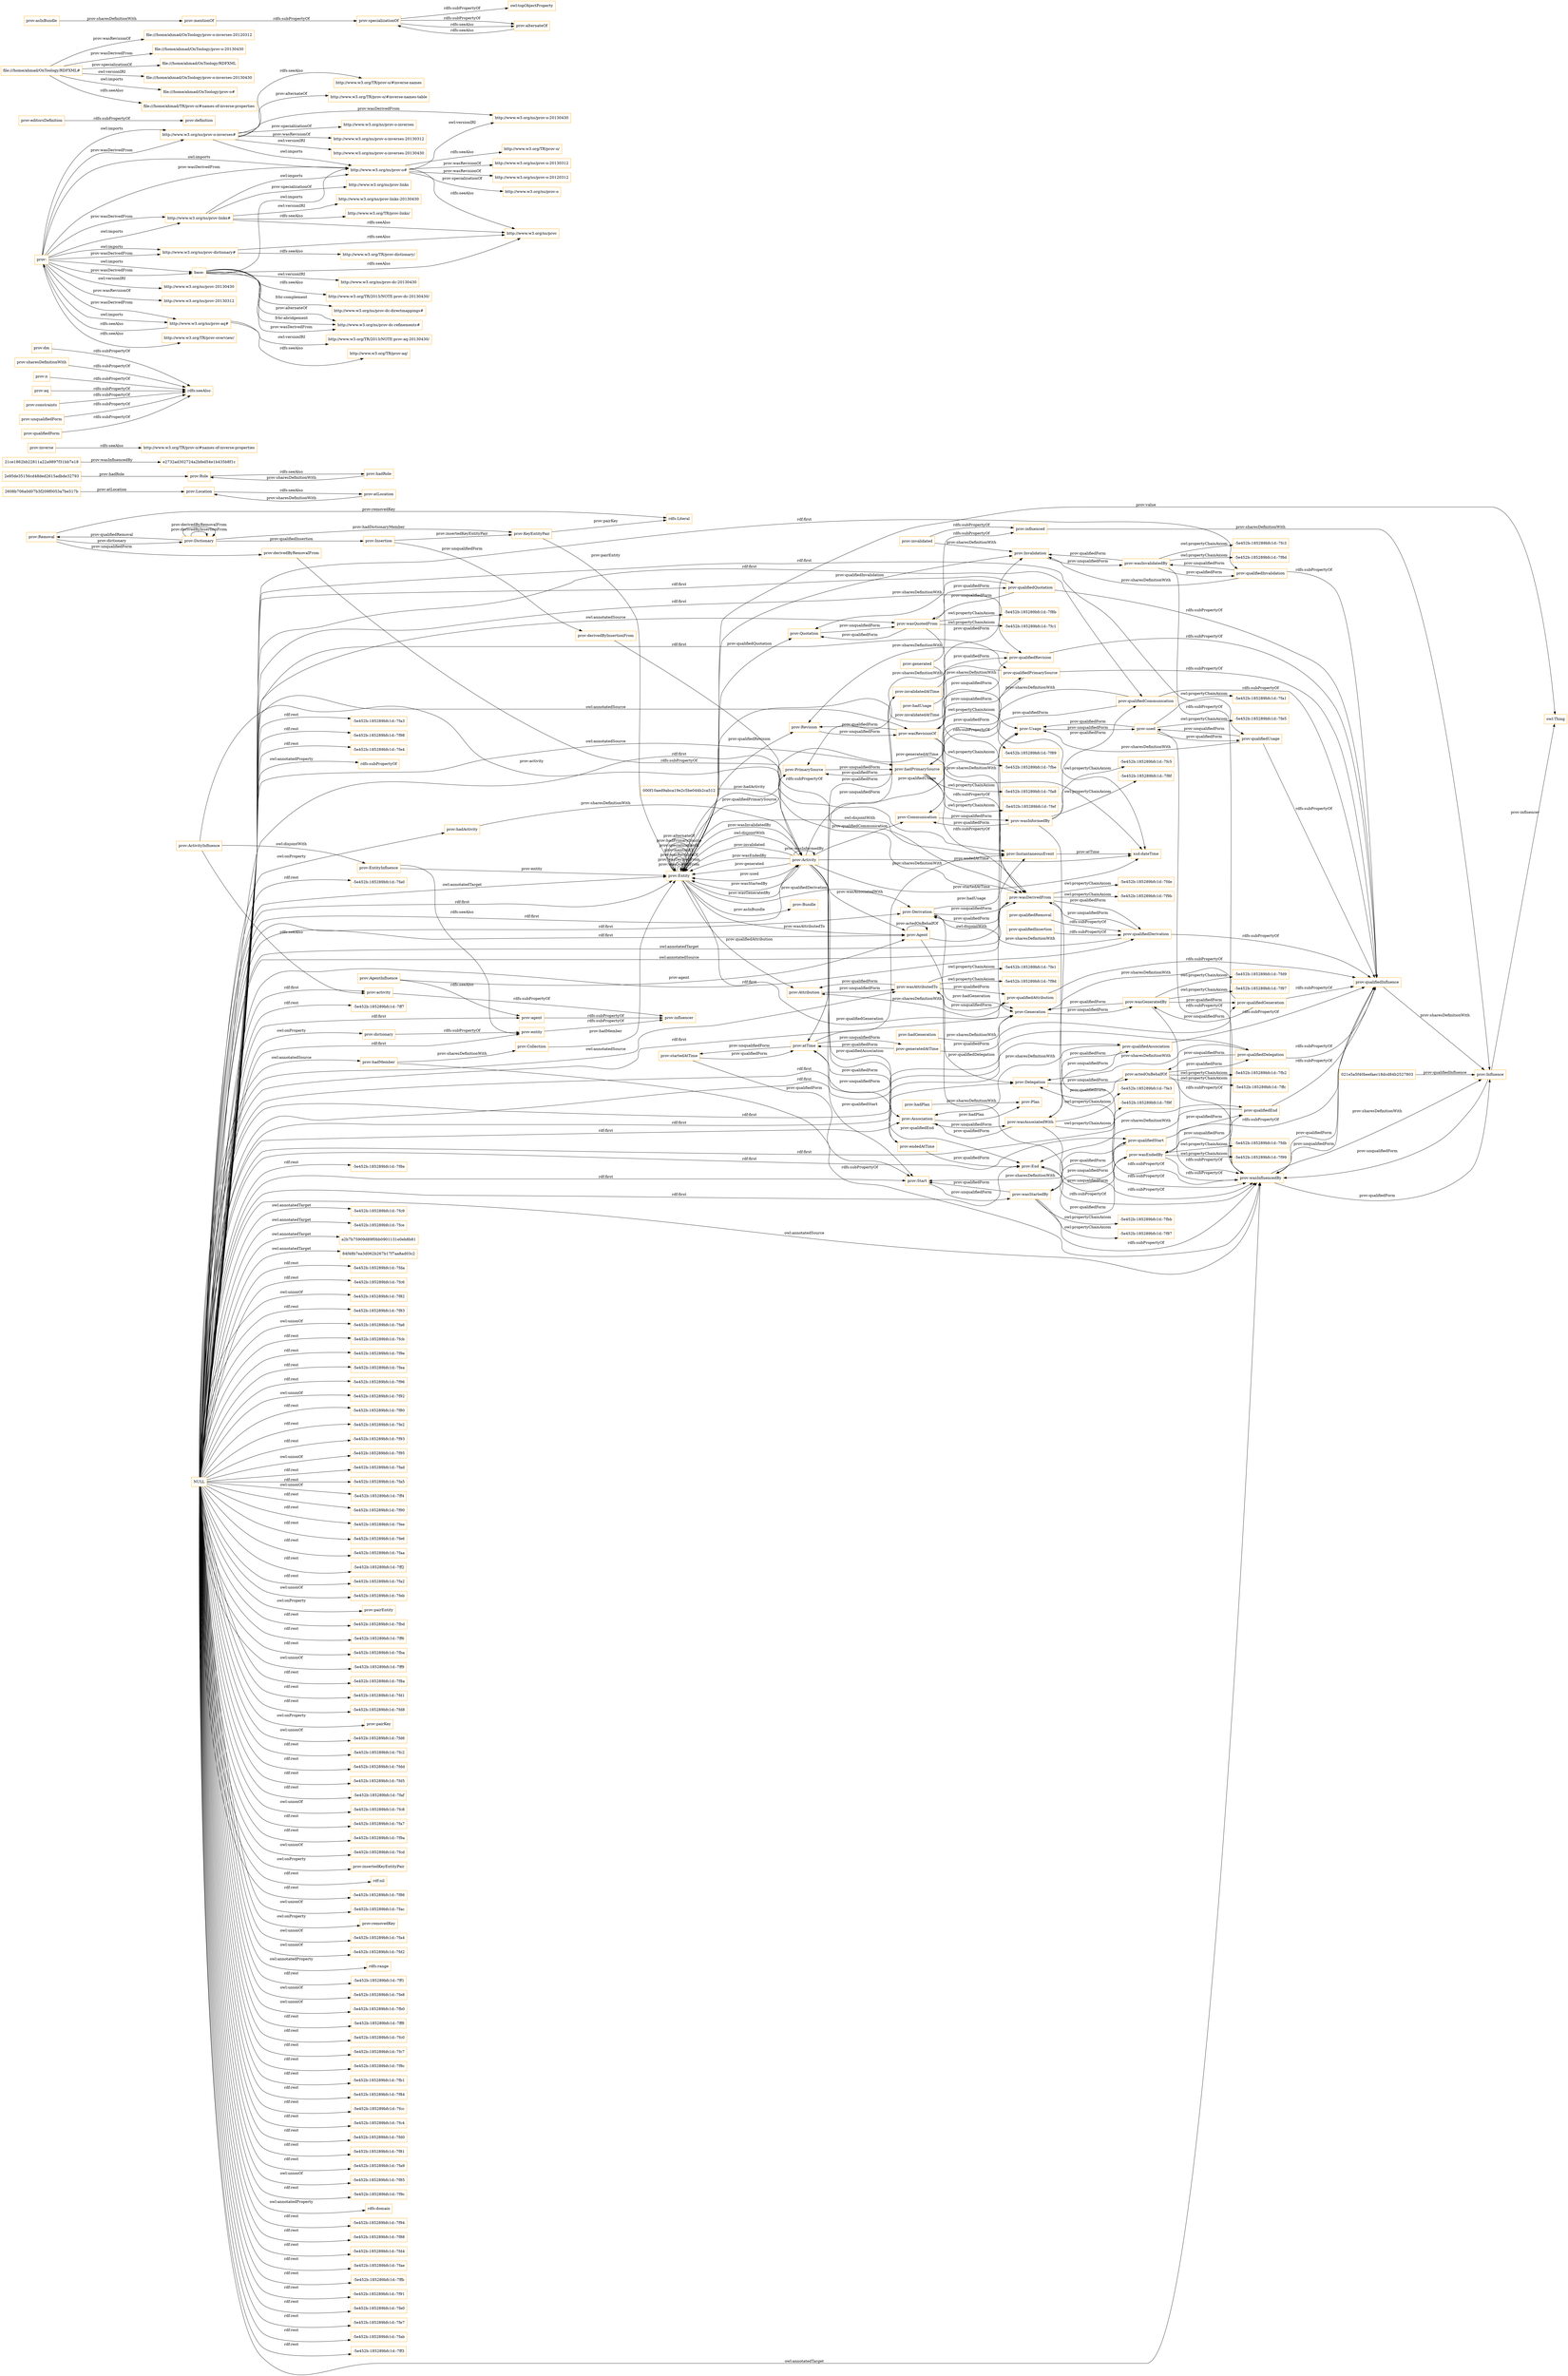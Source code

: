 digraph ar2dtool_diagram { 
rankdir=LR;
size="1501"
node [shape = rectangle, color="orange"]; "prov:End" "prov:Bundle" "prov:Association" "prov:Dictionary" "prov:Activity" "prov:Derivation" "prov:AgentInfluence" "prov:Location" "prov:Revision" "prov:Start" "prov:Insertion" "prov:Agent" "prov:Communication" "prov:Generation" "prov:PrimarySource" "prov:Usage" "prov:Role" "prov:Plan" "prov:Quotation" "-5e452b:185289bfc1d:-7fc9" "prov:Invalidation" "prov:Delegation" "-5e452b:185289bfc1d:-7fce" "prov:InstantaneousEvent" "prov:Attribution" "prov:KeyEntityPair" "prov:Removal" "owl:Thing" "prov:Influence" "prov:EntityInfluence" "prov:Collection" "prov:Entity" "prov:ActivityInfluence" "2608b706a0d07b3f209f0053a7be517b" "21ce1862bb22811a22a9897f31bb7e18" "a2b7b75909d89f0bb0901131e0eb8b81" "84f48b7ea3d062b267b17f7aa8ad03c2" "e2732ad302724a2bfed54e1b435b8f1c" "021e5a5f40beefaec18dcd84b2527803" "2e95de35156cd48ded2615adbde32793" "000f10aed9abca19e2c5be044b2ca512" ; /*classes style*/
	"prov:qualifiedQuotation" -> "prov:wasQuotedFrom" [ label = "prov:unqualifiedForm" ];
	"prov:qualifiedQuotation" -> "prov:Quotation" [ label = "prov:sharesDefinitionWith" ];
	"prov:qualifiedQuotation" -> "prov:qualifiedInfluence" [ label = "rdfs:subPropertyOf" ];
	"prov:inverse" -> "http://www.w3.org/TR/prov-o/#names-of-inverse-properties" [ label = "rdfs:seeAlso" ];
	"prov:atLocation" -> "prov:Location" [ label = "prov:sharesDefinitionWith" ];
	"prov:Invalidation" -> "prov:wasInvalidatedBy" [ label = "prov:unqualifiedForm" ];
	"prov:Quotation" -> "prov:wasQuotedFrom" [ label = "prov:unqualifiedForm" ];
	"prov:Location" -> "prov:atLocation" [ label = "rdfs:seeAlso" ];
	"prov:Communication" -> "prov:wasInformedBy" [ label = "prov:unqualifiedForm" ];
	"prov:dm" -> "rdfs:seeAlso" [ label = "rdfs:subPropertyOf" ];
	"prov:ActivityInfluence" -> "prov:activity" [ label = "rdfs:seeAlso" ];
	"prov:ActivityInfluence" -> "prov:EntityInfluence" [ label = "owl:disjointWith" ];
	"prov:entity" -> "prov:influencer" [ label = "rdfs:subPropertyOf" ];
	"prov:qualifiedDelegation" -> "prov:Delegation" [ label = "prov:sharesDefinitionWith" ];
	"prov:qualifiedDelegation" -> "prov:actedOnBehalfOf" [ label = "prov:unqualifiedForm" ];
	"prov:qualifiedDelegation" -> "prov:qualifiedInfluence" [ label = "rdfs:subPropertyOf" ];
	"prov:used" -> "-5e452b:185289bfc1d:-7fe5" [ label = "owl:propertyChainAxiom" ];
	"prov:used" -> "prov:wasInfluencedBy" [ label = "rdfs:subPropertyOf" ];
	"prov:used" -> "prov:Usage" [ label = "prov:qualifiedForm" ];
	"prov:used" -> "prov:qualifiedUsage" [ label = "prov:qualifiedForm" ];
	"prov:used" -> "-5e452b:185289bfc1d:-7fa1" [ label = "owl:propertyChainAxiom" ];
	"prov:qualifiedStart" -> "prov:Start" [ label = "prov:sharesDefinitionWith" ];
	"prov:qualifiedStart" -> "prov:wasStartedBy" [ label = "prov:unqualifiedForm" ];
	"prov:qualifiedStart" -> "prov:qualifiedInfluence" [ label = "rdfs:subPropertyOf" ];
	"http://www.w3.org/ns/prov-o-inverses#" -> "http://www.w3.org/TR/prov-o/#inverse-names" [ label = "rdfs:seeAlso" ];
	"http://www.w3.org/ns/prov-o-inverses#" -> "http://www.w3.org/TR/prov-o/#inverse-names-table" [ label = "prov:alternateOf" ];
	"http://www.w3.org/ns/prov-o-inverses#" -> "http://www.w3.org/ns/prov-o#" [ label = "owl:imports" ];
	"http://www.w3.org/ns/prov-o-inverses#" -> "http://www.w3.org/ns/prov-o-20130430" [ label = "prov:wasDerivedFrom" ];
	"http://www.w3.org/ns/prov-o-inverses#" -> "http://www.w3.org/ns/prov-o-inverses" [ label = "prov:specializationOf" ];
	"http://www.w3.org/ns/prov-o-inverses#" -> "http://www.w3.org/ns/prov-o-inverses-20130312" [ label = "prov:wasRevisionOf" ];
	"http://www.w3.org/ns/prov-o-inverses#" -> "http://www.w3.org/ns/prov-o-inverses-20130430" [ label = "owl:versionIRI" ];
	"prov:qualifiedAssociation" -> "prov:Association" [ label = "prov:sharesDefinitionWith" ];
	"prov:qualifiedAssociation" -> "prov:wasAssociatedWith" [ label = "prov:unqualifiedForm" ];
	"prov:qualifiedAssociation" -> "prov:qualifiedInfluence" [ label = "rdfs:subPropertyOf" ];
	"prov:actedOnBehalfOf" -> "prov:qualifiedDelegation" [ label = "prov:qualifiedForm" ];
	"prov:actedOnBehalfOf" -> "prov:Delegation" [ label = "prov:qualifiedForm" ];
	"prov:actedOnBehalfOf" -> "-5e452b:185289bfc1d:-7ffc" [ label = "owl:propertyChainAxiom" ];
	"prov:actedOnBehalfOf" -> "prov:wasInfluencedBy" [ label = "rdfs:subPropertyOf" ];
	"prov:actedOnBehalfOf" -> "-5e452b:185289bfc1d:-7fb2" [ label = "owl:propertyChainAxiom" ];
	"prov:qualifiedCommunication" -> "prov:Communication" [ label = "prov:sharesDefinitionWith" ];
	"prov:qualifiedCommunication" -> "prov:Communication" [ label = "prov:qualifiedForm" ];
	"prov:qualifiedCommunication" -> "prov:qualifiedInfluence" [ label = "rdfs:subPropertyOf" ];
	"prov:wasRevisionOf" -> "prov:Revision" [ label = "prov:qualifiedForm" ];
	"prov:wasRevisionOf" -> "prov:qualifiedRevision" [ label = "prov:qualifiedForm" ];
	"prov:wasRevisionOf" -> "-5e452b:185289bfc1d:-7fbe" [ label = "owl:propertyChainAxiom" ];
	"prov:wasRevisionOf" -> "prov:wasDerivedFrom" [ label = "rdfs:subPropertyOf" ];
	"prov:wasRevisionOf" -> "-5e452b:185289bfc1d:-7f89" [ label = "owl:propertyChainAxiom" ];
	"prov:" -> "http://www.w3.org/ns/prov-20130430" [ label = "owl:versionIRI" ];
	"prov:" -> "http://www.w3.org/ns/prov-dictionary#" [ label = "owl:imports" ];
	"prov:" -> "http://www.w3.org/ns/prov-o#" [ label = "owl:imports" ];
	"prov:" -> "http://www.w3.org/ns/prov-links#" [ label = "prov:wasDerivedFrom" ];
	"prov:" -> "http://www.w3.org/ns/prov-dictionary#" [ label = "prov:wasDerivedFrom" ];
	"prov:" -> "http://www.w3.org/ns/prov-20130312" [ label = "prov:wasRevisionOf" ];
	"prov:" -> "base:" [ label = "owl:imports" ];
	"prov:" -> "http://www.w3.org/ns/prov-aq#" [ label = "prov:wasDerivedFrom" ];
	"prov:" -> "base:" [ label = "prov:wasDerivedFrom" ];
	"prov:" -> "http://www.w3.org/ns/prov-links#" [ label = "owl:imports" ];
	"prov:" -> "http://www.w3.org/ns/prov-o-inverses#" [ label = "owl:imports" ];
	"prov:" -> "http://www.w3.org/ns/prov-o-inverses#" [ label = "prov:wasDerivedFrom" ];
	"prov:" -> "http://www.w3.org/ns/prov-aq#" [ label = "owl:imports" ];
	"prov:" -> "http://www.w3.org/TR/prov-overview/" [ label = "rdfs:seeAlso" ];
	"prov:" -> "http://www.w3.org/ns/prov-o#" [ label = "prov:wasDerivedFrom" ];
	"prov:editorsDefinition" -> "prov:definition" [ label = "rdfs:subPropertyOf" ];
	"prov:wasDerivedFrom" -> "-5e452b:185289bfc1d:-7fde" [ label = "owl:propertyChainAxiom" ];
	"prov:wasDerivedFrom" -> "prov:Derivation" [ label = "prov:qualifiedForm" ];
	"prov:wasDerivedFrom" -> "prov:qualifiedDerivation" [ label = "prov:qualifiedForm" ];
	"prov:wasDerivedFrom" -> "prov:wasInfluencedBy" [ label = "rdfs:subPropertyOf" ];
	"prov:wasDerivedFrom" -> "-5e452b:185289bfc1d:-7f9b" [ label = "owl:propertyChainAxiom" ];
	"prov:wasEndedBy" -> "prov:qualifiedEnd" [ label = "prov:qualifiedForm" ];
	"prov:wasEndedBy" -> "-5e452b:185289bfc1d:-7fdb" [ label = "owl:propertyChainAxiom" ];
	"prov:wasEndedBy" -> "prov:End" [ label = "prov:qualifiedForm" ];
	"prov:wasEndedBy" -> "prov:wasInfluencedBy" [ label = "rdfs:subPropertyOf" ];
	"prov:wasEndedBy" -> "-5e452b:185289bfc1d:-7f99" [ label = "owl:propertyChainAxiom" ];
	"prov:PrimarySource" -> "prov:hadPrimarySource" [ label = "prov:unqualifiedForm" ];
	"prov:wasAttributedTo" -> "prov:Attribution" [ label = "prov:qualifiedForm" ];
	"prov:wasAttributedTo" -> "-5e452b:185289bfc1d:-7fe1" [ label = "owl:propertyChainAxiom" ];
	"prov:wasAttributedTo" -> "prov:wasInfluencedBy" [ label = "rdfs:subPropertyOf" ];
	"prov:wasAttributedTo" -> "prov:qualifiedAttribution" [ label = "prov:qualifiedForm" ];
	"prov:wasAttributedTo" -> "-5e452b:185289bfc1d:-7f9d" [ label = "owl:propertyChainAxiom" ];
	"prov:Role" -> "prov:hadRole" [ label = "rdfs:seeAlso" ];
	"prov:Attribution" -> "prov:wasAttributedTo" [ label = "prov:unqualifiedForm" ];
	"prov:hadPrimarySource" -> "prov:PrimarySource" [ label = "prov:qualifiedForm" ];
	"prov:hadPrimarySource" -> "-5e452b:185289bfc1d:-7fef" [ label = "owl:propertyChainAxiom" ];
	"prov:hadPrimarySource" -> "prov:qualifiedPrimarySource" [ label = "prov:qualifiedForm" ];
	"prov:hadPrimarySource" -> "prov:wasDerivedFrom" [ label = "rdfs:subPropertyOf" ];
	"prov:hadPrimarySource" -> "-5e452b:185289bfc1d:-7fa8" [ label = "owl:propertyChainAxiom" ];
	"prov:qualifiedPrimarySource" -> "prov:qualifiedInfluence" [ label = "rdfs:subPropertyOf" ];
	"prov:qualifiedPrimarySource" -> "prov:PrimarySource" [ label = "prov:sharesDefinitionWith" ];
	"prov:qualifiedPrimarySource" -> "prov:hadPrimarySource" [ label = "prov:unqualifiedForm" ];
	"prov:invalidated" -> "prov:influenced" [ label = "rdfs:subPropertyOf" ];
	"prov:invalidated" -> "prov:Invalidation" [ label = "prov:sharesDefinitionWith" ];
	"prov:generated" -> "prov:Generation" [ label = "prov:sharesDefinitionWith" ];
	"prov:generated" -> "prov:influenced" [ label = "rdfs:subPropertyOf" ];
	"prov:Delegation" -> "prov:actedOnBehalfOf" [ label = "prov:unqualifiedForm" ];
	"prov:Derivation" -> "prov:wasDerivedFrom" [ label = "prov:unqualifiedForm" ];
	"file:///home/ahmad/OnToology/RDFXML#" -> "file:///home/ahmad/OnToology/prov-o-inverses-20120312" [ label = "prov:wasRevisionOf" ];
	"file:///home/ahmad/OnToology/RDFXML#" -> "file:///home/ahmad/OnToology/prov-o-20130430" [ label = "prov:wasDerivedFrom" ];
	"file:///home/ahmad/OnToology/RDFXML#" -> "file:///home/ahmad/OnToology/RDFXML" [ label = "prov:specializationOf" ];
	"file:///home/ahmad/OnToology/RDFXML#" -> "file:///home/ahmad/OnToology/prov-o-inverses-20130430" [ label = "owl:versionIRI" ];
	"file:///home/ahmad/OnToology/RDFXML#" -> "file:///home/ahmad/OnToology/prov-o#" [ label = "owl:imports" ];
	"file:///home/ahmad/OnToology/RDFXML#" -> "file:///home/ahmad/TR/prov-o/#names-of-inverse-properties" [ label = "rdfs:seeAlso" ];
	"prov:Association" -> "prov:wasAssociatedWith" [ label = "prov:unqualifiedForm" ];
	"prov:qualifiedDerivation" -> "prov:wasDerivedFrom" [ label = "prov:unqualifiedForm" ];
	"prov:qualifiedDerivation" -> "prov:qualifiedInfluence" [ label = "rdfs:subPropertyOf" ];
	"prov:qualifiedDerivation" -> "prov:Derivation" [ label = "prov:sharesDefinitionWith" ];
	"prov:End" -> "prov:wasEndedBy" [ label = "prov:unqualifiedForm" ];
	"prov:wasInfluencedBy" -> "prov:Influence" [ label = "prov:sharesDefinitionWith" ];
	"prov:wasInfluencedBy" -> "prov:Influence" [ label = "prov:qualifiedForm" ];
	"prov:wasInfluencedBy" -> "prov:qualifiedInfluence" [ label = "prov:qualifiedForm" ];
	"prov:hadPlan" -> "prov:Plan" [ label = "prov:sharesDefinitionWith" ];
	"prov:Usage" -> "prov:used" [ label = "prov:unqualifiedForm" ];
	"prov:hadUsage" -> "prov:Usage" [ label = "prov:sharesDefinitionWith" ];
	"prov:hadMember" -> "prov:Collection" [ label = "prov:sharesDefinitionWith" ];
	"prov:hadMember" -> "prov:wasInfluencedBy" [ label = "rdfs:subPropertyOf" ];
	"prov:Agent" -> "prov:InstantaneousEvent" [ label = "owl:disjointWith" ];
	"prov:agent" -> "prov:influencer" [ label = "rdfs:subPropertyOf" ];
	"prov:hadGeneration" -> "prov:Generation" [ label = "prov:sharesDefinitionWith" ];
	"prov:qualifiedRemoval" -> "prov:qualifiedDerivation" [ label = "rdfs:subPropertyOf" ];
	"http://www.w3.org/ns/prov-dictionary#" -> "http://www.w3.org/ns/prov" [ label = "rdfs:seeAlso" ];
	"http://www.w3.org/ns/prov-dictionary#" -> "http://www.w3.org/TR/prov-dictionary/" [ label = "rdfs:seeAlso" ];
	"http://www.w3.org/ns/prov-links#" -> "http://www.w3.org/ns/prov-links" [ label = "prov:specializationOf" ];
	"http://www.w3.org/ns/prov-links#" -> "http://www.w3.org/ns/prov-links-20130430" [ label = "owl:versionIRI" ];
	"http://www.w3.org/ns/prov-links#" -> "http://www.w3.org/ns/prov-o#" [ label = "owl:imports" ];
	"http://www.w3.org/ns/prov-links#" -> "http://www.w3.org/ns/prov" [ label = "rdfs:seeAlso" ];
	"http://www.w3.org/ns/prov-links#" -> "http://www.w3.org/TR/prov-links/" [ label = "rdfs:seeAlso" ];
	"prov:Start" -> "prov:wasStartedBy" [ label = "prov:unqualifiedForm" ];
	"prov:qualifiedInsertion" -> "prov:qualifiedDerivation" [ label = "rdfs:subPropertyOf" ];
	"prov:Revision" -> "prov:wasRevisionOf" [ label = "prov:unqualifiedForm" ];
	"prov:qualifiedGeneration" -> "prov:wasGeneratedBy" [ label = "prov:unqualifiedForm" ];
	"prov:qualifiedGeneration" -> "prov:qualifiedInfluence" [ label = "rdfs:subPropertyOf" ];
	"prov:qualifiedGeneration" -> "prov:Generation" [ label = "prov:sharesDefinitionWith" ];
	"NULL" -> "-5e452b:185289bfc1d:-7fda" [ label = "rdf:rest" ];
	"NULL" -> "-5e452b:185289bfc1d:-7fc6" [ label = "rdf:rest" ];
	"NULL" -> "-5e452b:185289bfc1d:-7f82" [ label = "owl:unionOf" ];
	"NULL" -> "prov:Start" [ label = "rdf:first" ];
	"NULL" -> "prov:qualifiedRevision" [ label = "rdf:first" ];
	"NULL" -> "-5e452b:185289bfc1d:-7f83" [ label = "rdf:rest" ];
	"NULL" -> "-5e452b:185289bfc1d:-7fa6" [ label = "owl:unionOf" ];
	"NULL" -> "prov:qualifiedStart" [ label = "rdf:first" ];
	"NULL" -> "-5e452b:185289bfc1d:-7fcb" [ label = "rdf:rest" ];
	"NULL" -> "-5e452b:185289bfc1d:-7f9e" [ label = "rdf:rest" ];
	"NULL" -> "-5e452b:185289bfc1d:-7fea" [ label = "rdf:rest" ];
	"NULL" -> "-5e452b:185289bfc1d:-7f96" [ label = "rdf:rest" ];
	"NULL" -> "-5e452b:185289bfc1d:-7f92" [ label = "owl:unionOf" ];
	"NULL" -> "-5e452b:185289bfc1d:-7f80" [ label = "rdf:rest" ];
	"NULL" -> "prov:wasInfluencedBy" [ label = "owl:annotatedTarget" ];
	"NULL" -> "84f48b7ea3d062b267b17f7aa8ad03c2" [ label = "owl:annotatedTarget" ];
	"NULL" -> "-5e452b:185289bfc1d:-7fe2" [ label = "rdf:rest" ];
	"NULL" -> "-5e452b:185289bfc1d:-7f93" [ label = "rdf:rest" ];
	"NULL" -> "-5e452b:185289bfc1d:-7f95" [ label = "owl:unionOf" ];
	"NULL" -> "-5e452b:185289bfc1d:-7fad" [ label = "rdf:rest" ];
	"NULL" -> "prov:Derivation" [ label = "rdf:first" ];
	"NULL" -> "prov:hadMember" [ label = "owl:annotatedSource" ];
	"NULL" -> "-5e452b:185289bfc1d:-7fa5" [ label = "rdf:rest" ];
	"NULL" -> "prov:qualifiedAssociation" [ label = "rdf:first" ];
	"NULL" -> "-5e452b:185289bfc1d:-7ff4" [ label = "owl:unionOf" ];
	"NULL" -> "-5e452b:185289bfc1d:-7f90" [ label = "rdf:rest" ];
	"NULL" -> "-5e452b:185289bfc1d:-7fee" [ label = "rdf:rest" ];
	"NULL" -> "-5e452b:185289bfc1d:-7fe6" [ label = "rdf:rest" ];
	"NULL" -> "-5e452b:185289bfc1d:-7faa" [ label = "rdf:rest" ];
	"NULL" -> "-5e452b:185289bfc1d:-7ff2" [ label = "rdf:rest" ];
	"NULL" -> "-5e452b:185289bfc1d:-7fa2" [ label = "rdf:rest" ];
	"NULL" -> "-5e452b:185289bfc1d:-7feb" [ label = "owl:unionOf" ];
	"NULL" -> "prov:pairEntity" [ label = "owl:onProperty" ];
	"NULL" -> "-5e452b:185289bfc1d:-7fbd" [ label = "rdf:rest" ];
	"NULL" -> "prov:wasDerivedFrom" [ label = "owl:annotatedSource" ];
	"NULL" -> "-5e452b:185289bfc1d:-7ff6" [ label = "rdf:rest" ];
	"NULL" -> "prov:wasInfluencedBy" [ label = "owl:annotatedSource" ];
	"NULL" -> "-5e452b:185289bfc1d:-7fba" [ label = "rdf:rest" ];
	"NULL" -> "prov:wasDerivedFrom" [ label = "owl:annotatedTarget" ];
	"NULL" -> "prov:qualifiedCommunication" [ label = "rdf:first" ];
	"NULL" -> "prov:qualifiedPrimarySource" [ label = "rdf:first" ];
	"NULL" -> "-5e452b:185289bfc1d:-7ff9" [ label = "owl:unionOf" ];
	"NULL" -> "-5e452b:185289bfc1d:-7f8a" [ label = "rdf:rest" ];
	"NULL" -> "-5e452b:185289bfc1d:-7fd1" [ label = "rdf:rest" ];
	"NULL" -> "-5e452b:185289bfc1d:-7fd8" [ label = "rdf:rest" ];
	"NULL" -> "prov:pairKey" [ label = "owl:onProperty" ];
	"NULL" -> "-5e452b:185289bfc1d:-7fd6" [ label = "owl:unionOf" ];
	"NULL" -> "-5e452b:185289bfc1d:-7fc2" [ label = "rdf:rest" ];
	"NULL" -> "prov:wasAttributedTo" [ label = "owl:annotatedSource" ];
	"NULL" -> "prov:Entity" [ label = "rdf:first" ];
	"NULL" -> "-5e452b:185289bfc1d:-7fdd" [ label = "rdf:rest" ];
	"NULL" -> "prov:qualifiedUsage" [ label = "rdf:first" ];
	"NULL" -> "-5e452b:185289bfc1d:-7fd5" [ label = "rdf:rest" ];
	"NULL" -> "prov:entity" [ label = "rdf:first" ];
	"NULL" -> "-5e452b:185289bfc1d:-7faf" [ label = "rdf:rest" ];
	"NULL" -> "-5e452b:185289bfc1d:-7fc8" [ label = "owl:unionOf" ];
	"NULL" -> "-5e452b:185289bfc1d:-7fa7" [ label = "rdf:rest" ];
	"NULL" -> "-5e452b:185289bfc1d:-7f9a" [ label = "rdf:rest" ];
	"NULL" -> "-5e452b:185289bfc1d:-7fcd" [ label = "owl:unionOf" ];
	"NULL" -> "prov:Delegation" [ label = "rdf:first" ];
	"NULL" -> "prov:Entity" [ label = "owl:annotatedTarget" ];
	"NULL" -> "prov:insertedKeyEntityPair" [ label = "owl:onProperty" ];
	"NULL" -> "prov:wasQuotedFrom" [ label = "owl:annotatedSource" ];
	"NULL" -> "rdf:nil" [ label = "rdf:rest" ];
	"NULL" -> "-5e452b:185289bfc1d:-7f86" [ label = "rdf:rest" ];
	"NULL" -> "-5e452b:185289bfc1d:-7fac" [ label = "owl:unionOf" ];
	"NULL" -> "prov:removedKey" [ label = "owl:onProperty" ];
	"NULL" -> "prov:qualifiedInvalidation" [ label = "rdf:first" ];
	"NULL" -> "-5e452b:185289bfc1d:-7fa4" [ label = "owl:unionOf" ];
	"NULL" -> "prov:agent" [ label = "rdf:first" ];
	"NULL" -> "prov:qualifiedEnd" [ label = "rdf:first" ];
	"NULL" -> "-5e452b:185289bfc1d:-7fd2" [ label = "owl:unionOf" ];
	"NULL" -> "rdfs:range" [ label = "owl:annotatedProperty" ];
	"NULL" -> "-5e452b:185289bfc1d:-7ff1" [ label = "rdf:rest" ];
	"NULL" -> "prov:Activity" [ label = "rdf:first" ];
	"NULL" -> "prov:End" [ label = "rdf:first" ];
	"NULL" -> "-5e452b:185289bfc1d:-7fe8" [ label = "owl:unionOf" ];
	"NULL" -> "-5e452b:185289bfc1d:-7fb0" [ label = "owl:unionOf" ];
	"NULL" -> "-5e452b:185289bfc1d:-7ff8" [ label = "rdf:rest" ];
	"NULL" -> "prov:Association" [ label = "rdf:first" ];
	"NULL" -> "-5e452b:185289bfc1d:-7fce" [ label = "owl:annotatedTarget" ];
	"NULL" -> "prov:activity" [ label = "rdf:first" ];
	"NULL" -> "-5e452b:185289bfc1d:-7fc0" [ label = "rdf:rest" ];
	"NULL" -> "-5e452b:185289bfc1d:-7fc7" [ label = "rdf:rest" ];
	"NULL" -> "prov:InstantaneousEvent" [ label = "rdf:first" ];
	"NULL" -> "-5e452b:185289bfc1d:-7f8c" [ label = "rdf:rest" ];
	"NULL" -> "-5e452b:185289bfc1d:-7fb1" [ label = "rdf:rest" ];
	"NULL" -> "-5e452b:185289bfc1d:-7f84" [ label = "rdf:rest" ];
	"NULL" -> "prov:qualifiedDelegation" [ label = "rdf:first" ];
	"NULL" -> "-5e452b:185289bfc1d:-7fc9" [ label = "owl:annotatedTarget" ];
	"NULL" -> "-5e452b:185289bfc1d:-7fcc" [ label = "rdf:rest" ];
	"NULL" -> "-5e452b:185289bfc1d:-7fc4" [ label = "rdf:rest" ];
	"NULL" -> "prov:qualifiedDerivation" [ label = "rdf:first" ];
	"NULL" -> "prov:qualifiedGeneration" [ label = "rdf:first" ];
	"NULL" -> "-5e452b:185289bfc1d:-7fd0" [ label = "rdf:rest" ];
	"NULL" -> "-5e452b:185289bfc1d:-7f81" [ label = "rdf:rest" ];
	"NULL" -> "prov:wasRevisionOf" [ label = "owl:annotatedSource" ];
	"NULL" -> "prov:qualifiedAttribution" [ label = "rdf:first" ];
	"NULL" -> "a2b7b75909d89f0bb0901131e0eb8b81" [ label = "owl:annotatedTarget" ];
	"NULL" -> "prov:hadPrimarySource" [ label = "owl:annotatedSource" ];
	"NULL" -> "-5e452b:185289bfc1d:-7fa9" [ label = "rdf:rest" ];
	"NULL" -> "-5e452b:185289bfc1d:-7f85" [ label = "owl:unionOf" ];
	"NULL" -> "-5e452b:185289bfc1d:-7f9c" [ label = "rdf:rest" ];
	"NULL" -> "rdfs:domain" [ label = "owl:annotatedProperty" ];
	"NULL" -> "prov:hadActivity" [ label = "owl:onProperty" ];
	"NULL" -> "-5e452b:185289bfc1d:-7f94" [ label = "rdf:rest" ];
	"NULL" -> "prov:dictionary" [ label = "owl:onProperty" ];
	"NULL" -> "-5e452b:185289bfc1d:-7f88" [ label = "rdf:rest" ];
	"NULL" -> "-5e452b:185289bfc1d:-7fd4" [ label = "rdf:rest" ];
	"NULL" -> "-5e452b:185289bfc1d:-7fae" [ label = "rdf:rest" ];
	"NULL" -> "-5e452b:185289bfc1d:-7ffb" [ label = "rdf:rest" ];
	"NULL" -> "-5e452b:185289bfc1d:-7f91" [ label = "rdf:rest" ];
	"NULL" -> "-5e452b:185289bfc1d:-7fe0" [ label = "rdf:rest" ];
	"NULL" -> "-5e452b:185289bfc1d:-7fe7" [ label = "rdf:rest" ];
	"NULL" -> "-5e452b:185289bfc1d:-7fab" [ label = "rdf:rest" ];
	"NULL" -> "-5e452b:185289bfc1d:-7ff3" [ label = "rdf:rest" ];
	"NULL" -> "-5e452b:185289bfc1d:-7fa3" [ label = "rdf:rest" ];
	"NULL" -> "-5e452b:185289bfc1d:-7f98" [ label = "rdf:rest" ];
	"NULL" -> "-5e452b:185289bfc1d:-7fe4" [ label = "rdf:rest" ];
	"NULL" -> "rdfs:subPropertyOf" [ label = "owl:annotatedProperty" ];
	"NULL" -> "prov:Agent" [ label = "rdf:first" ];
	"NULL" -> "-5e452b:185289bfc1d:-7fa0" [ label = "rdf:rest" ];
	"NULL" -> "-5e452b:185289bfc1d:-7ff7" [ label = "rdf:rest" ];
	"NULL" -> "prov:qualifiedQuotation" [ label = "rdf:first" ];
	"NULL" -> "-5e452b:185289bfc1d:-7f8e" [ label = "rdf:rest" ];
	"prov:dictionary" -> "prov:entity" [ label = "rdfs:subPropertyOf" ];
	"prov:influenced" -> "prov:Influence" [ label = "prov:sharesDefinitionWith" ];
	"prov:EntityInfluence" -> "prov:entity" [ label = "rdfs:seeAlso" ];
	"prov:asInBundle" -> "prov:mentionOf" [ label = "prov:sharesDefinitionWith" ];
	"prov:Insertion" -> "prov:derivedByInsertionFrom" [ label = "prov:unqualifiedForm" ];
	"prov:hadActivity" -> "prov:Activity" [ label = "prov:sharesDefinitionWith" ];
	"http://www.w3.org/ns/prov-aq#" -> "prov:" [ label = "rdfs:seeAlso" ];
	"http://www.w3.org/ns/prov-aq#" -> "http://www.w3.org/TR/prov-aq/" [ label = "rdfs:seeAlso" ];
	"http://www.w3.org/ns/prov-aq#" -> "http://www.w3.org/TR/2013/NOTE-prov-aq-20130430/" [ label = "owl:versionIRI" ];
	"prov:derivedByInsertionFrom" -> "prov:wasDerivedFrom" [ label = "rdfs:subPropertyOf" ];
	"prov:sharesDefinitionWith" -> "rdfs:seeAlso" [ label = "rdfs:subPropertyOf" ];
	"prov:qualifiedInvalidation" -> "prov:Invalidation" [ label = "prov:sharesDefinitionWith" ];
	"prov:qualifiedInvalidation" -> "prov:wasInvalidatedBy" [ label = "prov:unqualifiedForm" ];
	"prov:qualifiedInvalidation" -> "prov:qualifiedInfluence" [ label = "rdfs:subPropertyOf" ];
	"prov:startedAtTime" -> "prov:Start" [ label = "prov:qualifiedForm" ];
	"prov:startedAtTime" -> "prov:atTime" [ label = "prov:qualifiedForm" ];
	"prov:wasAssociatedWith" -> "prov:Association" [ label = "prov:qualifiedForm" ];
	"prov:wasAssociatedWith" -> "prov:wasInfluencedBy" [ label = "rdfs:subPropertyOf" ];
	"prov:wasAssociatedWith" -> "prov:qualifiedAssociation" [ label = "prov:qualifiedForm" ];
	"prov:wasAssociatedWith" -> "-5e452b:185289bfc1d:-7fe3" [ label = "owl:propertyChainAxiom" ];
	"prov:wasAssociatedWith" -> "-5e452b:185289bfc1d:-7f9f" [ label = "owl:propertyChainAxiom" ];
	"prov:Removal" -> "prov:derivedByRemovalFrom" [ label = "prov:unqualifiedForm" ];
	"prov:derivedByRemovalFrom" -> "prov:wasDerivedFrom" [ label = "rdfs:subPropertyOf" ];
	"prov:endedAtTime" -> "prov:End" [ label = "prov:qualifiedForm" ];
	"prov:endedAtTime" -> "prov:atTime" [ label = "prov:qualifiedForm" ];
	"prov:AgentInfluence" -> "prov:agent" [ label = "rdfs:seeAlso" ];
	"prov:hadRole" -> "prov:Role" [ label = "prov:sharesDefinitionWith" ];
	"prov:activity" -> "prov:influencer" [ label = "rdfs:subPropertyOf" ];
	"prov:qualifiedInfluence" -> "prov:wasInfluencedBy" [ label = "prov:unqualifiedForm" ];
	"prov:qualifiedInfluence" -> "prov:Influence" [ label = "prov:sharesDefinitionWith" ];
	"prov:wasQuotedFrom" -> "prov:wasDerivedFrom" [ label = "rdfs:subPropertyOf" ];
	"prov:wasQuotedFrom" -> "prov:qualifiedQuotation" [ label = "prov:qualifiedForm" ];
	"prov:wasQuotedFrom" -> "prov:Quotation" [ label = "prov:qualifiedForm" ];
	"prov:wasQuotedFrom" -> "-5e452b:185289bfc1d:-7fc1" [ label = "owl:propertyChainAxiom" ];
	"prov:wasQuotedFrom" -> "-5e452b:185289bfc1d:-7f8b" [ label = "owl:propertyChainAxiom" ];
	"prov:n" -> "rdfs:seeAlso" [ label = "rdfs:subPropertyOf" ];
	"prov:mentionOf" -> "prov:specializationOf" [ label = "rdfs:subPropertyOf" ];
	"prov:wasInformedBy" -> "-5e452b:185289bfc1d:-7fc5" [ label = "owl:propertyChainAxiom" ];
	"prov:wasInformedBy" -> "prov:wasInfluencedBy" [ label = "rdfs:subPropertyOf" ];
	"prov:wasInformedBy" -> "prov:qualifiedCommunication" [ label = "prov:qualifiedForm" ];
	"prov:wasInformedBy" -> "prov:Communication" [ label = "prov:qualifiedForm" ];
	"prov:wasInformedBy" -> "-5e452b:185289bfc1d:-7f8f" [ label = "owl:propertyChainAxiom" ];
	"prov:aq" -> "rdfs:seeAlso" [ label = "rdfs:subPropertyOf" ];
	"prov:atTime" -> "prov:invalidatedAtTime" [ label = "prov:unqualifiedForm" ];
	"prov:atTime" -> "prov:startedAtTime" [ label = "prov:unqualifiedForm" ];
	"prov:atTime" -> "prov:generatedAtTime" [ label = "prov:unqualifiedForm" ];
	"prov:atTime" -> "prov:endedAtTime" [ label = "prov:unqualifiedForm" ];
	"prov:atTime" -> "prov:InstantaneousEvent" [ label = "prov:sharesDefinitionWith" ];
	"prov:constraints" -> "rdfs:seeAlso" [ label = "rdfs:subPropertyOf" ];
	"http://www.w3.org/ns/prov-o#" -> "http://www.w3.org/ns/prov-o-20130430" [ label = "owl:versionIRI" ];
	"http://www.w3.org/ns/prov-o#" -> "http://www.w3.org/ns/prov-o-20120312" [ label = "prov:wasRevisionOf" ];
	"http://www.w3.org/ns/prov-o#" -> "http://www.w3.org/ns/prov-o" [ label = "prov:specializationOf" ];
	"http://www.w3.org/ns/prov-o#" -> "http://www.w3.org/ns/prov" [ label = "rdfs:seeAlso" ];
	"http://www.w3.org/ns/prov-o#" -> "http://www.w3.org/TR/prov-o/" [ label = "rdfs:seeAlso" ];
	"http://www.w3.org/ns/prov-o#" -> "http://www.w3.org/ns/prov-o-20130312" [ label = "prov:wasRevisionOf" ];
	"prov:qualifiedEnd" -> "prov:qualifiedInfluence" [ label = "rdfs:subPropertyOf" ];
	"prov:qualifiedEnd" -> "prov:wasEndedBy" [ label = "prov:unqualifiedForm" ];
	"prov:qualifiedEnd" -> "prov:End" [ label = "prov:sharesDefinitionWith" ];
	"prov:qualifiedUsage" -> "prov:qualifiedInfluence" [ label = "rdfs:subPropertyOf" ];
	"prov:qualifiedUsage" -> "prov:Usage" [ label = "prov:sharesDefinitionWith" ];
	"prov:qualifiedUsage" -> "prov:used" [ label = "prov:unqualifiedForm" ];
	"prov:Influence" -> "prov:wasInfluencedBy" [ label = "prov:unqualifiedForm" ];
	"prov:Generation" -> "prov:wasGeneratedBy" [ label = "prov:unqualifiedForm" ];
	"prov:qualifiedAttribution" -> "prov:qualifiedInfluence" [ label = "rdfs:subPropertyOf" ];
	"prov:qualifiedAttribution" -> "prov:wasAttributedTo" [ label = "prov:unqualifiedForm" ];
	"prov:qualifiedAttribution" -> "prov:Attribution" [ label = "prov:sharesDefinitionWith" ];
	"prov:wasStartedBy" -> "prov:qualifiedStart" [ label = "prov:qualifiedForm" ];
	"prov:wasStartedBy" -> "-5e452b:185289bfc1d:-7fbb" [ label = "owl:propertyChainAxiom" ];
	"prov:wasStartedBy" -> "prov:wasInfluencedBy" [ label = "rdfs:subPropertyOf" ];
	"prov:wasStartedBy" -> "prov:Start" [ label = "prov:qualifiedForm" ];
	"prov:wasStartedBy" -> "-5e452b:185289bfc1d:-7f87" [ label = "owl:propertyChainAxiom" ];
	"prov:invalidatedAtTime" -> "prov:atTime" [ label = "prov:qualifiedForm" ];
	"prov:invalidatedAtTime" -> "prov:Invalidation" [ label = "prov:qualifiedForm" ];
	"prov:Entity" -> "prov:InstantaneousEvent" [ label = "owl:disjointWith" ];
	"prov:wasGeneratedBy" -> "prov:wasInfluencedBy" [ label = "rdfs:subPropertyOf" ];
	"prov:wasGeneratedBy" -> "prov:Generation" [ label = "prov:qualifiedForm" ];
	"prov:wasGeneratedBy" -> "-5e452b:185289bfc1d:-7fd9" [ label = "owl:propertyChainAxiom" ];
	"prov:wasGeneratedBy" -> "prov:qualifiedGeneration" [ label = "prov:qualifiedForm" ];
	"prov:wasGeneratedBy" -> "-5e452b:185289bfc1d:-7f97" [ label = "owl:propertyChainAxiom" ];
	"prov:specializationOf" -> "owl:topObjectProperty" [ label = "rdfs:subPropertyOf" ];
	"prov:specializationOf" -> "prov:alternateOf" [ label = "rdfs:subPropertyOf" ];
	"prov:specializationOf" -> "prov:alternateOf" [ label = "rdfs:seeAlso" ];
	"prov:unqualifiedForm" -> "rdfs:seeAlso" [ label = "rdfs:subPropertyOf" ];
	"prov:wasInvalidatedBy" -> "-5e452b:185289bfc1d:-7fc3" [ label = "owl:propertyChainAxiom" ];
	"prov:wasInvalidatedBy" -> "prov:wasInfluencedBy" [ label = "rdfs:subPropertyOf" ];
	"prov:wasInvalidatedBy" -> "prov:qualifiedInvalidation" [ label = "prov:qualifiedForm" ];
	"prov:wasInvalidatedBy" -> "prov:Invalidation" [ label = "prov:qualifiedForm" ];
	"prov:wasInvalidatedBy" -> "-5e452b:185289bfc1d:-7f8d" [ label = "owl:propertyChainAxiom" ];
	"base:" -> "http://www.w3.org/ns/prov-o#" [ label = "owl:imports" ];
	"base:" -> "http://www.w3.org/TR/2013/NOTE-prov-dc-20130430/" [ label = "rdfs:seeAlso" ];
	"base:" -> "http://www.w3.org/ns/prov-dc-directmappings#" [ label = "frbr:complement" ];
	"base:" -> "http://www.w3.org/ns/prov-dc-refinements#" [ label = "prov:wasDerivedFrom" ];
	"base:" -> "http://www.w3.org/ns/prov-dc-refinements#" [ label = "prov:alternateOf" ];
	"base:" -> "http://www.w3.org/ns/prov-dc-refinements#" [ label = "frbr:abridgement" ];
	"base:" -> "http://www.w3.org/ns/prov" [ label = "rdfs:seeAlso" ];
	"base:" -> "http://www.w3.org/ns/prov-dc-20130430" [ label = "owl:versionIRI" ];
	"prov:qualifiedForm" -> "rdfs:seeAlso" [ label = "rdfs:subPropertyOf" ];
	"prov:qualifiedRevision" -> "prov:qualifiedInfluence" [ label = "rdfs:subPropertyOf" ];
	"prov:qualifiedRevision" -> "prov:wasRevisionOf" [ label = "prov:unqualifiedForm" ];
	"prov:qualifiedRevision" -> "prov:Revision" [ label = "prov:sharesDefinitionWith" ];
	"prov:Activity" -> "prov:Entity" [ label = "owl:disjointWith" ];
	"prov:generatedAtTime" -> "prov:atTime" [ label = "prov:qualifiedForm" ];
	"prov:generatedAtTime" -> "prov:Generation" [ label = "prov:qualifiedForm" ];
	"prov:alternateOf" -> "prov:specializationOf" [ label = "rdfs:seeAlso" ];
	"prov:Activity" -> "prov:Agent" [ label = "prov:wasAssociatedWith" ];
	"prov:Activity" -> "prov:Association" [ label = "prov:qualifiedAssociation" ];
	"prov:Dictionary" -> "prov:Dictionary" [ label = "prov:derivedByInsertionFrom" ];
	"prov:Association" -> "prov:Plan" [ label = "prov:hadPlan" ];
	"prov:Entity" -> "prov:Invalidation" [ label = "prov:qualifiedInvalidation" ];
	"21ce1862bb22811a22a9897f31bb7e18" -> "e2732ad302724a2bfed54e1b435b8f1c" [ label = "prov:wasInfluencedBy" ];
	"prov:Activity" -> "prov:Usage" [ label = "prov:qualifiedUsage" ];
	"prov:Dictionary" -> "prov:Removal" [ label = "prov:qualifiedRemoval" ];
	"prov:Activity" -> "prov:Activity" [ label = "prov:wasInformedBy" ];
	"prov:Activity" -> "prov:Entity" [ label = "prov:invalidated" ];
	"prov:Derivation" -> "prov:Usage" [ label = "prov:hadUsage" ];
	"prov:Activity" -> "xsd:dateTime" [ label = "prov:startedAtTime" ];
	"prov:KeyEntityPair" -> "prov:Entity" [ label = "prov:pairEntity" ];
	"prov:Entity" -> "prov:Entity" [ label = "prov:wasQuotedFrom" ];
	"prov:Activity" -> "prov:Communication" [ label = "prov:qualifiedCommunication" ];
	"prov:Agent" -> "prov:Agent" [ label = "prov:actedOnBehalfOf" ];
	"prov:Derivation" -> "prov:Generation" [ label = "prov:hadGeneration" ];
	"prov:Agent" -> "prov:Delegation" [ label = "prov:qualifiedDelegation" ];
	"prov:Entity" -> "prov:Activity" [ label = "prov:wasGeneratedBy" ];
	"prov:Activity" -> "prov:End" [ label = "prov:qualifiedEnd" ];
	"prov:Activity" -> "prov:Entity" [ label = "prov:wasEndedBy" ];
	"prov:Entity" -> "prov:Entity" [ label = "prov:wasDerivedFrom" ];
	"prov:Entity" -> "prov:Bundle" [ label = "prov:asInBundle" ];
	"021e5a5f40beefaec18dcd84b2527803" -> "prov:Influence" [ label = "prov:qualifiedInfluence" ];
	"prov:Dictionary" -> "prov:KeyEntityPair" [ label = "prov:hadDictionaryMember" ];
	"prov:Entity" -> "xsd:dateTime" [ label = "prov:invalidatedAtTime" ];
	"prov:Entity" -> "prov:Entity" [ label = "prov:wasRevisionOf" ];
	"prov:Entity" -> "prov:Agent" [ label = "prov:wasAttributedTo" ];
	"prov:Removal" -> "prov:Dictionary" [ label = "prov:dictionary" ];
	"prov:EntityInfluence" -> "prov:Entity" [ label = "prov:entity" ];
	"prov:Entity" -> "prov:PrimarySource" [ label = "prov:qualifiedPrimarySource" ];
	"000f10aed9abca19e2c5be044b2ca512" -> "prov:Activity" [ label = "prov:hadActivity" ];
	"2e95de35156cd48ded2615adbde32793" -> "prov:Role" [ label = "prov:hadRole" ];
	"prov:Dictionary" -> "prov:Insertion" [ label = "prov:qualifiedInsertion" ];
	"prov:Entity" -> "xsd:dateTime" [ label = "prov:generatedAtTime" ];
	"prov:Entity" -> "prov:Revision" [ label = "prov:qualifiedRevision" ];
	"prov:Entity" -> "prov:Attribution" [ label = "prov:qualifiedAttribution" ];
	"prov:Entity" -> "prov:Entity" [ label = "prov:mentionOf" ];
	"prov:Dictionary" -> "prov:Dictionary" [ label = "prov:derivedByRemovalFrom" ];
	"prov:Activity" -> "prov:Entity" [ label = "prov:generated" ];
	"prov:Entity" -> "prov:Derivation" [ label = "prov:qualifiedDerivation" ];
	"prov:Entity" -> "prov:Quotation" [ label = "prov:qualifiedQuotation" ];
	"prov:Entity" -> "prov:Entity" [ label = "prov:specializationOf" ];
	"prov:Activity" -> "xsd:dateTime" [ label = "prov:endedAtTime" ];
	"prov:Removal" -> "rdfs:Literal" [ label = "prov:removedKey" ];
	"prov:Influence" -> "owl:Thing" [ label = "prov:influencer" ];
	"prov:Insertion" -> "prov:KeyEntityPair" [ label = "prov:insertedKeyEntityPair" ];
	"prov:Activity" -> "prov:Start" [ label = "prov:qualifiedStart" ];
	"prov:InstantaneousEvent" -> "xsd:dateTime" [ label = "prov:atTime" ];
	"prov:Entity" -> "owl:Thing" [ label = "prov:value" ];
	"prov:ActivityInfluence" -> "prov:Activity" [ label = "prov:activity" ];
	"2608b706a0d07b3f209f0053a7be517b" -> "prov:Location" [ label = "prov:atLocation" ];
	"prov:Collection" -> "prov:Entity" [ label = "prov:hadMember" ];
	"prov:Activity" -> "prov:Entity" [ label = "prov:used" ];
	"prov:Entity" -> "prov:Generation" [ label = "prov:qualifiedGeneration" ];
	"prov:Entity" -> "prov:Entity" [ label = "prov:hadPrimarySource" ];
	"prov:Entity" -> "prov:Entity" [ label = "prov:alternateOf" ];
	"prov:Activity" -> "prov:Entity" [ label = "prov:wasStartedBy" ];
	"prov:AgentInfluence" -> "prov:Agent" [ label = "prov:agent" ];
	"prov:KeyEntityPair" -> "rdfs:Literal" [ label = "prov:pairKey" ];
	"prov:Entity" -> "prov:Activity" [ label = "prov:wasInvalidatedBy" ];

}
